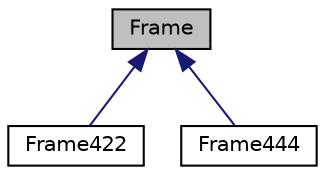 digraph "Frame"
{
  edge [fontname="Helvetica",fontsize="10",labelfontname="Helvetica",labelfontsize="10"];
  node [fontname="Helvetica",fontsize="10",shape=record];
  Node0 [label="Frame",height=0.2,width=0.4,color="black", fillcolor="grey75", style="filled", fontcolor="black"];
  Node0 -> Node1 [dir="back",color="midnightblue",fontsize="10",style="solid",fontname="Helvetica"];
  Node1 [label="Frame422",height=0.2,width=0.4,color="black", fillcolor="white", style="filled",URL="$classFrame422.html"];
  Node0 -> Node2 [dir="back",color="midnightblue",fontsize="10",style="solid",fontname="Helvetica"];
  Node2 [label="Frame444",height=0.2,width=0.4,color="black", fillcolor="white", style="filled",URL="$classFrame444.html"];
}
